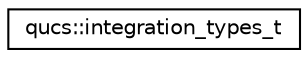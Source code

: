 digraph G
{
  edge [fontname="Helvetica",fontsize="10",labelfontname="Helvetica",labelfontsize="10"];
  node [fontname="Helvetica",fontsize="10",shape=record];
  rankdir="LR";
  Node1 [label="qucs::integration_types_t",height=0.2,width=0.4,color="black", fillcolor="white", style="filled",URL="$structqucs_1_1integration__types__t.html"];
}
